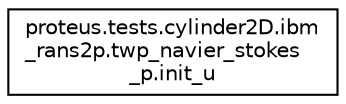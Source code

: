 digraph "Graphical Class Hierarchy"
{
 // LATEX_PDF_SIZE
  edge [fontname="Helvetica",fontsize="10",labelfontname="Helvetica",labelfontsize="10"];
  node [fontname="Helvetica",fontsize="10",shape=record];
  rankdir="LR";
  Node0 [label="proteus.tests.cylinder2D.ibm\l_rans2p.twp_navier_stokes\l_p.init_u",height=0.2,width=0.4,color="black", fillcolor="white", style="filled",URL="$da/df4/classproteus_1_1tests_1_1cylinder2D_1_1ibm__rans2p_1_1twp__navier__stokes__p_1_1init__u.html",tooltip=" "];
}
